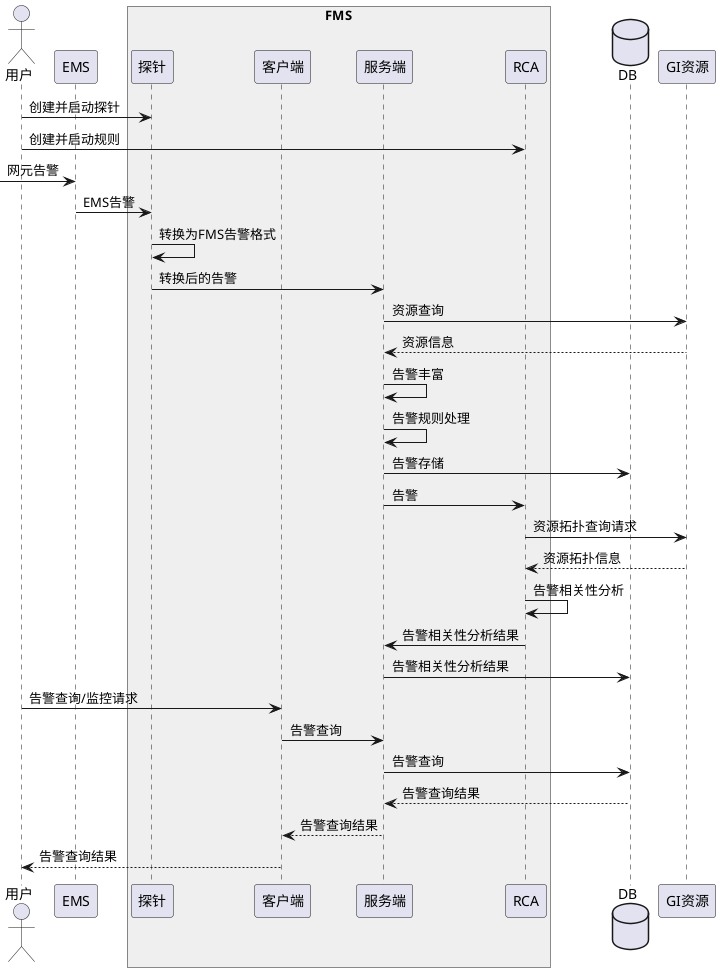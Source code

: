 @startuml
actor 用户 as user

participant EMS as ems
box "FMS" #EFEFEF
participant 探针 as probe
participant 客户端 as ui
participant 服务端 as server
participant RCA as rca
end box
database DB as db
participant GI资源 as gi

user -> probe: 创建并启动探针
user -> rca: 创建并启动规则

 [-> ems: 网元告警
 ems -> probe: EMS告警
 probe -> probe: 转换为FMS告警格式

 probe -> server: 转换后的告警

server -> gi: 资源查询
gi --> server: 资源信息

server -> server: 告警丰富

server -> server: 告警规则处理

server -> db: 告警存储

server -> rca: 告警
rca -> gi: 资源拓扑查询请求
gi --> rca: 资源拓扑信息
rca -> rca: 告警相关性分析
rca -> server: 告警相关性分析结果
server -> db: 告警相关性分析结果

user -> ui: 告警查询/监控请求
ui -> server: 告警查询
server -> db: 告警查询
db --> server: 告警查询结果
server --> ui: 告警查询结果
ui --> user: 告警查询结果


@enduml